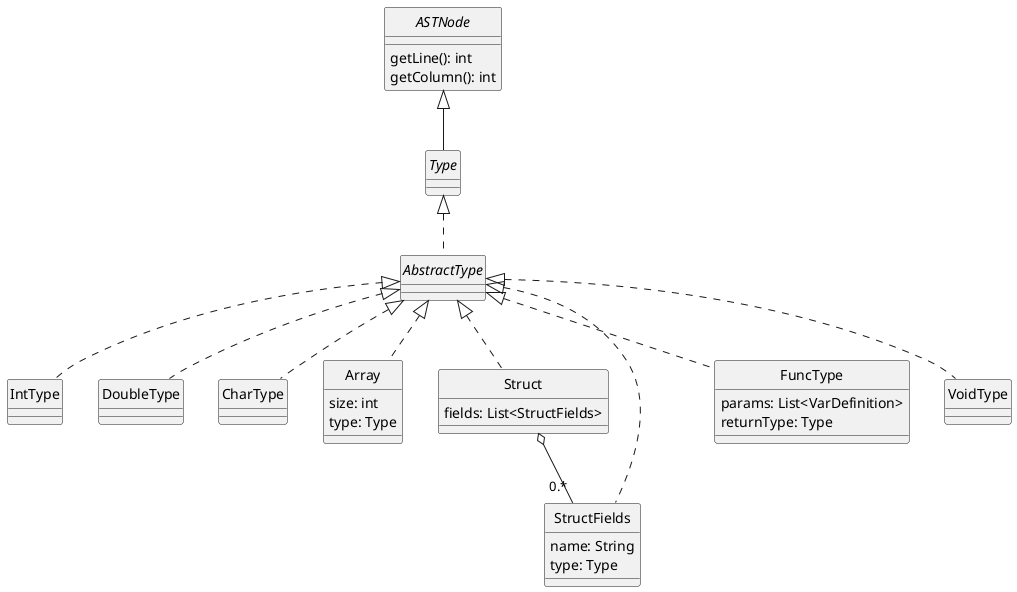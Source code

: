 @startuml Types
skinparam style strictuml
skinparam monochrome true

interface ASTNode {
    getLine(): int
    getColumn(): int
}

interface Type

ASTNode <|-- Type

abstract AbstractType

Type <|.. AbstractType

class IntType

AbstractType <|.. IntType

class DoubleType

AbstractType <|.. DoubleType

class CharType

AbstractType <|.. CharType

class Array {
    size: int
    type: Type
}

AbstractType <|.. Array

class Struct {
    fields: List<StructFields>
}

Struct  o-- "0.*" StructFields

class StructFields implements AbstractType {
    name: String
    type: Type
}

AbstractType <|.. Struct

class FuncType {
    params: List<VarDefinition>
    returnType: Type
}

AbstractType <|.. FuncType

class VoidType {

}

AbstractType <|.. VoidType

@enduml
